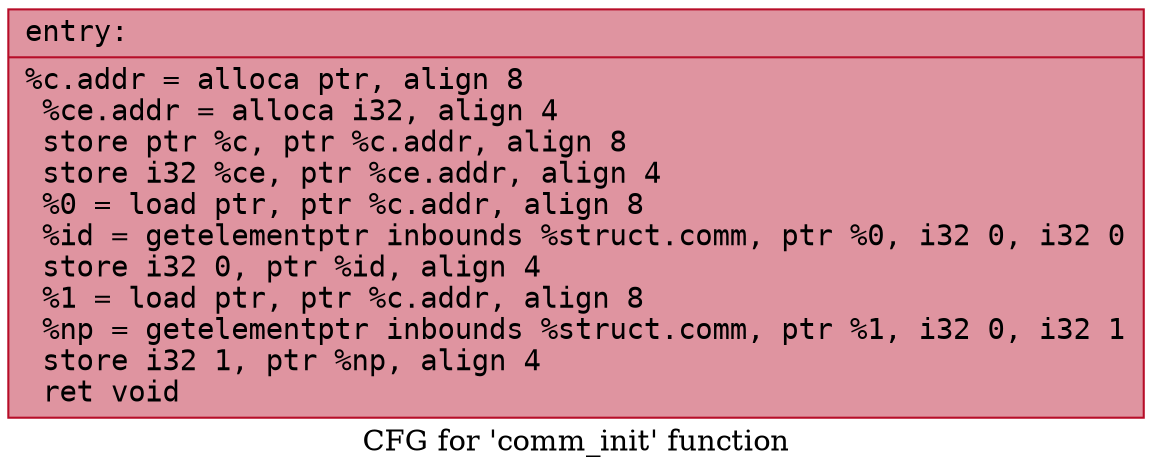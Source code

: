 digraph "CFG for 'comm_init' function" {
	label="CFG for 'comm_init' function";

	Node0x55c4aa6c9db0 [shape=record,color="#b70d28ff", style=filled, fillcolor="#b70d2870" fontname="Courier",label="{entry:\l|  %c.addr = alloca ptr, align 8\l  %ce.addr = alloca i32, align 4\l  store ptr %c, ptr %c.addr, align 8\l  store i32 %ce, ptr %ce.addr, align 4\l  %0 = load ptr, ptr %c.addr, align 8\l  %id = getelementptr inbounds %struct.comm, ptr %0, i32 0, i32 0\l  store i32 0, ptr %id, align 4\l  %1 = load ptr, ptr %c.addr, align 8\l  %np = getelementptr inbounds %struct.comm, ptr %1, i32 0, i32 1\l  store i32 1, ptr %np, align 4\l  ret void\l}"];
}
